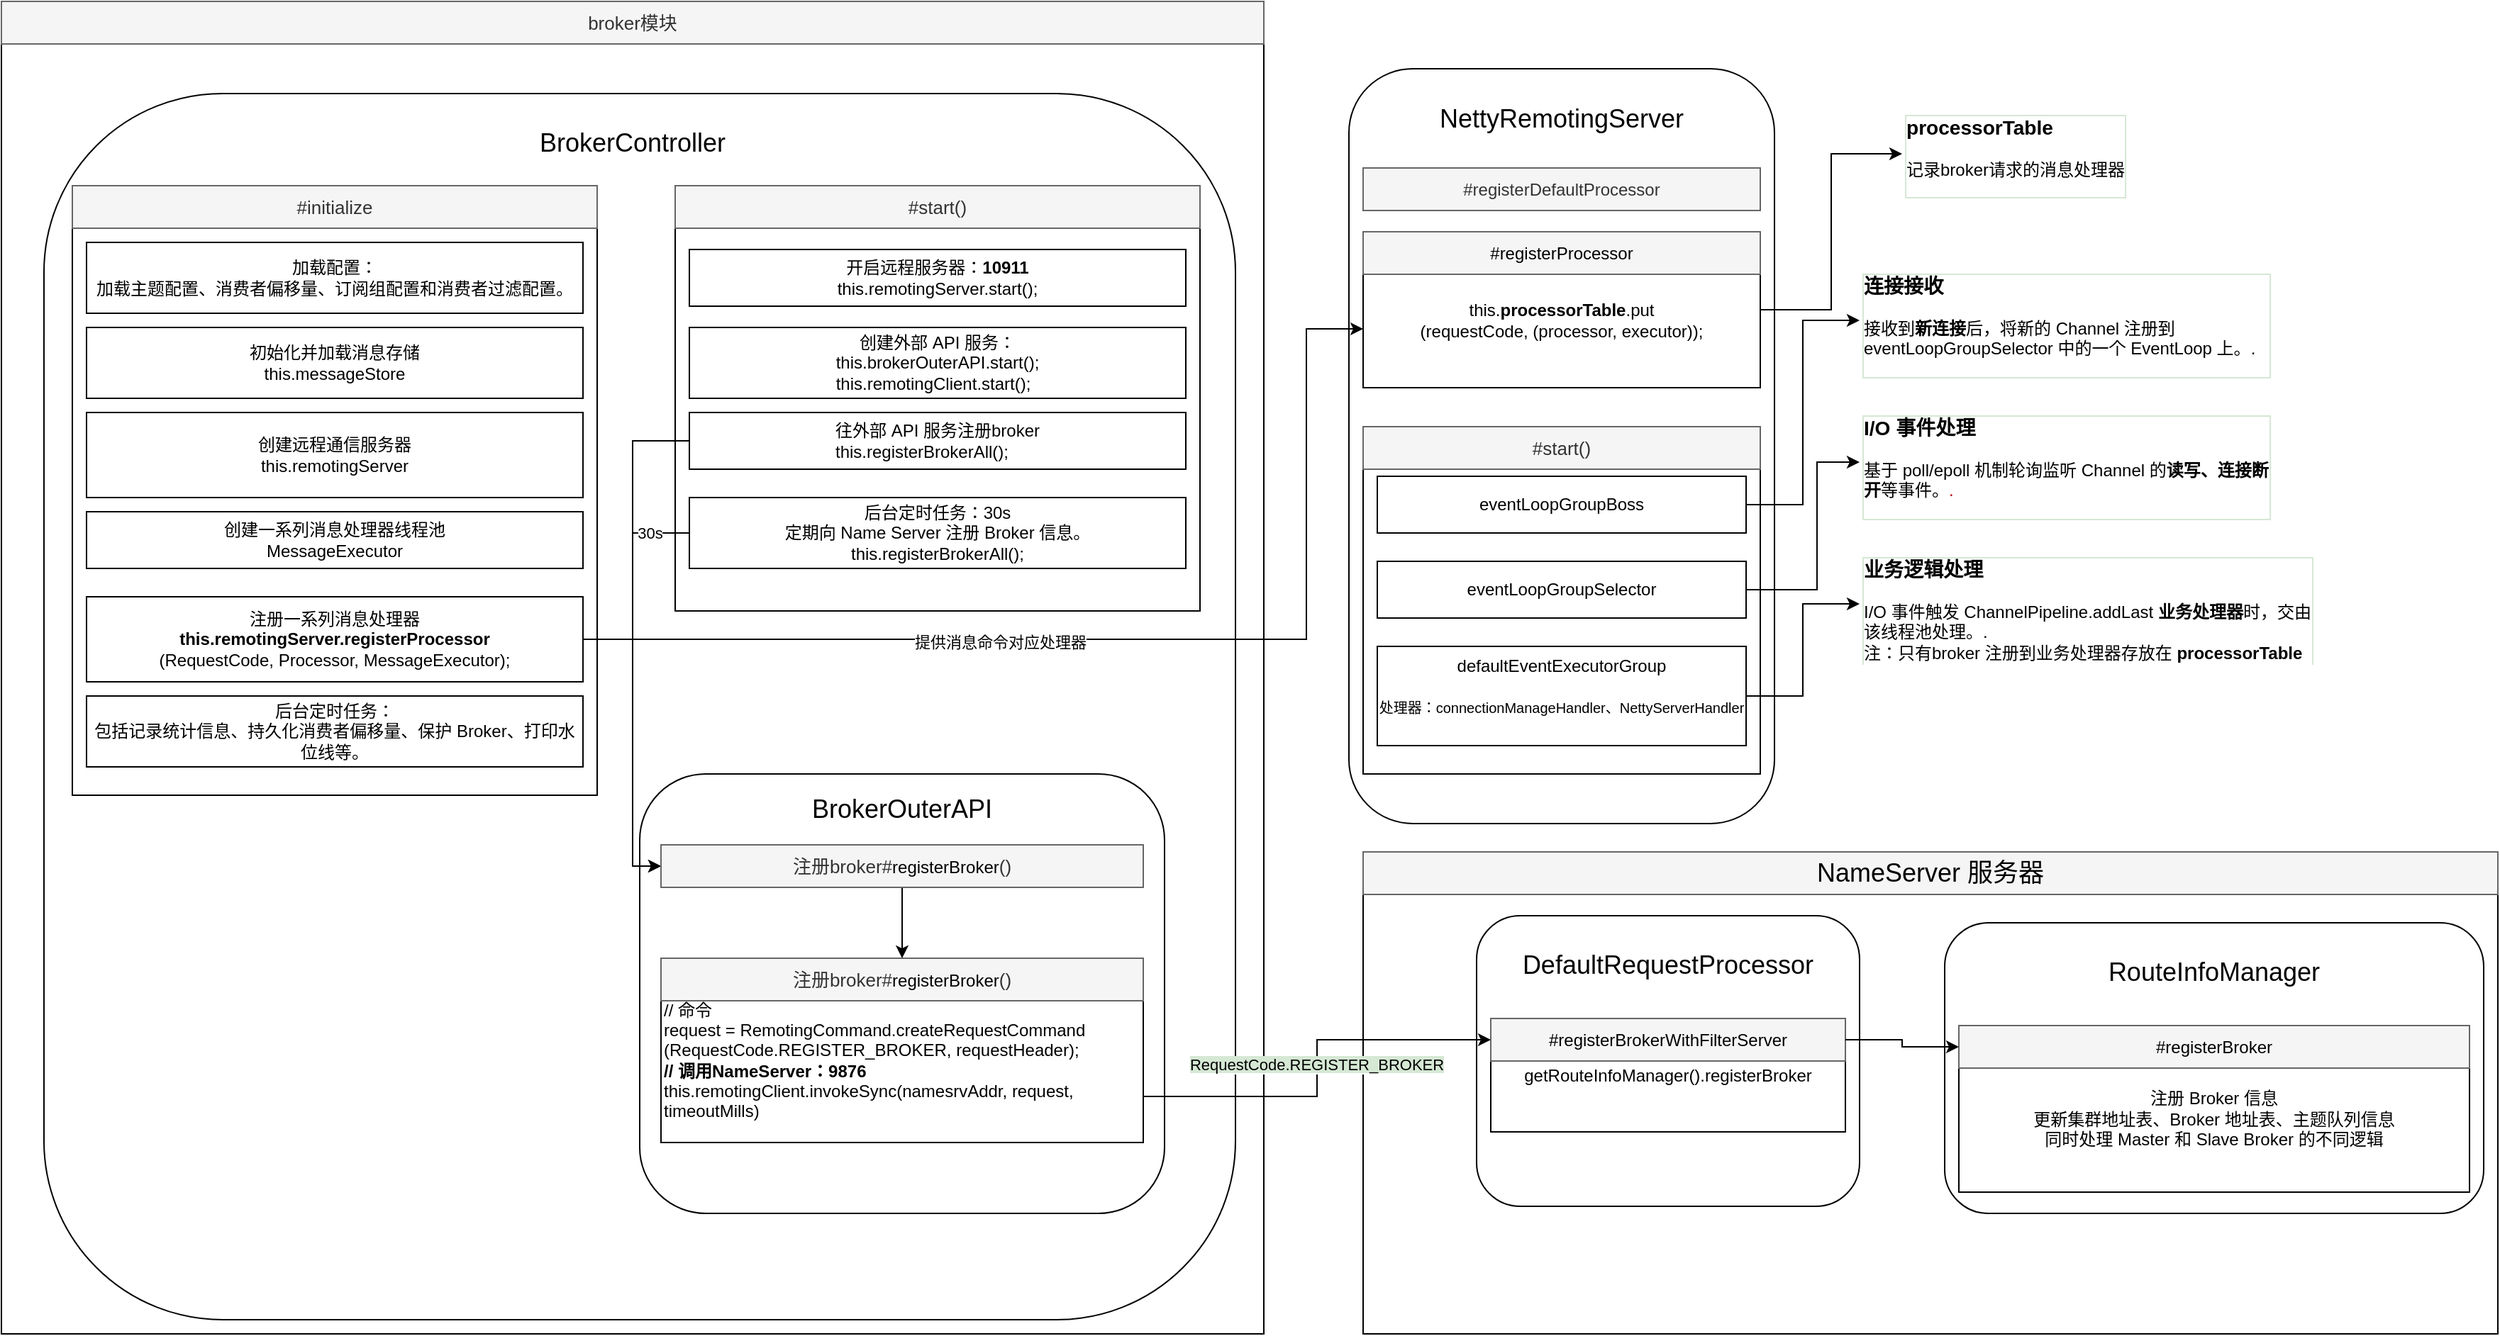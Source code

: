 <mxfile version="28.0.5">
  <diagram id="Eys0XsjKiKcDp_Y2fm7s" name="第 1 页">
    <mxGraphModel dx="2066" dy="1111" grid="1" gridSize="10" guides="1" tooltips="1" connect="1" arrows="0" fold="1" page="1" pageScale="1" pageWidth="3300" pageHeight="4681" math="0" shadow="0">
      <root>
        <mxCell id="0" />
        <mxCell id="1" parent="0" />
        <mxCell id="eET4ICUnmijQ7LKeNfcv-2" value="" style="rounded=0;whiteSpace=wrap;html=1;" parent="1" vertex="1">
          <mxGeometry x="140" y="20" width="890" height="940" as="geometry" />
        </mxCell>
        <mxCell id="eET4ICUnmijQ7LKeNfcv-3" value="&lt;span style=&quot;font-size: 13px;&quot;&gt;broker模块&lt;/span&gt;" style="text;html=1;align=center;verticalAlign=middle;whiteSpace=wrap;rounded=0;labelBackgroundColor=none;textShadow=0;fillColor=#f5f5f5;fontColor=#333333;strokeColor=#666666;" parent="1" vertex="1">
          <mxGeometry x="140" y="20" width="890" height="30" as="geometry" />
        </mxCell>
        <mxCell id="eET4ICUnmijQ7LKeNfcv-4" value="" style="rounded=1;whiteSpace=wrap;html=1;" parent="1" vertex="1">
          <mxGeometry x="170" y="85" width="840" height="865" as="geometry" />
        </mxCell>
        <mxCell id="eET4ICUnmijQ7LKeNfcv-5" value="" style="rounded=0;whiteSpace=wrap;html=1;" parent="1" vertex="1">
          <mxGeometry x="190" y="150" width="370" height="430" as="geometry" />
        </mxCell>
        <mxCell id="eET4ICUnmijQ7LKeNfcv-6" value="&lt;div&gt;加载配置：&lt;br&gt;加载主题配置、消费者偏移量、订阅组配置和消费者过滤配置。&lt;/div&gt;" style="rounded=0;whiteSpace=wrap;html=1;" parent="1" vertex="1">
          <mxGeometry x="200" y="190" width="350" height="50" as="geometry" />
        </mxCell>
        <mxCell id="eET4ICUnmijQ7LKeNfcv-7" value="&lt;span style=&quot;font-size: 18px;&quot;&gt;BrokerController&lt;/span&gt;" style="text;html=1;align=center;verticalAlign=middle;whiteSpace=wrap;rounded=0;" parent="1" vertex="1">
          <mxGeometry x="480" y="105" width="210" height="30" as="geometry" />
        </mxCell>
        <mxCell id="eET4ICUnmijQ7LKeNfcv-8" value="&lt;div&gt;初始化并加载消息存储&lt;/div&gt;&lt;div style=&quot;&quot;&gt;&lt;div style=&quot;&quot;&gt;this.messageStore&lt;/div&gt;&lt;/div&gt;" style="rounded=0;whiteSpace=wrap;html=1;align=center;verticalAlign=middle;" parent="1" vertex="1">
          <mxGeometry x="200" y="250" width="350" height="50" as="geometry" />
        </mxCell>
        <mxCell id="eET4ICUnmijQ7LKeNfcv-9" value="&lt;span style=&quot;background-color: transparent;&quot;&gt;创建远程通信服务器&lt;br&gt;this.remotingServer&lt;br&gt;&lt;/span&gt;" style="rounded=0;whiteSpace=wrap;html=1;" parent="1" vertex="1">
          <mxGeometry x="200" y="310" width="350" height="60" as="geometry" />
        </mxCell>
        <mxCell id="eET4ICUnmijQ7LKeNfcv-11" value="" style="rounded=1;whiteSpace=wrap;html=1;" parent="1" vertex="1">
          <mxGeometry x="1090" y="67.5" width="300" height="532.5" as="geometry" />
        </mxCell>
        <mxCell id="eET4ICUnmijQ7LKeNfcv-12" value="&lt;span style=&quot;font-size: 18px;&quot;&gt;NettyRemotingServer&lt;/span&gt;" style="text;html=1;align=center;verticalAlign=middle;whiteSpace=wrap;rounded=0;" parent="1" vertex="1">
          <mxGeometry x="1150" y="77.5" width="180" height="50" as="geometry" />
        </mxCell>
        <mxCell id="eET4ICUnmijQ7LKeNfcv-13" value="#registerDefaultProcessor" style="rounded=0;whiteSpace=wrap;html=1;align=center;labelBackgroundColor=none;fillColor=#f5f5f5;fontColor=#333333;strokeColor=#666666;" parent="1" vertex="1">
          <mxGeometry x="1100" y="137.5" width="280" height="30" as="geometry" />
        </mxCell>
        <mxCell id="eET4ICUnmijQ7LKeNfcv-16" value="&lt;div&gt;&lt;span style=&quot;background-color: transparent;&quot;&gt;后台定时任务：&lt;br&gt;包括记录统计信息、持久化消费者偏移量、保护 Broker、打印水位线等。&lt;/span&gt;&lt;/div&gt;" style="rounded=0;whiteSpace=wrap;html=1;" parent="1" vertex="1">
          <mxGeometry x="200" y="510" width="350" height="50" as="geometry" />
        </mxCell>
        <mxCell id="eET4ICUnmijQ7LKeNfcv-17" value="" style="rounded=1;whiteSpace=wrap;html=1;" parent="1" vertex="1">
          <mxGeometry x="590" y="565" width="370" height="310" as="geometry" />
        </mxCell>
        <mxCell id="eET4ICUnmijQ7LKeNfcv-20" value="&lt;span style=&quot;font-size: 18px;&quot;&gt;BrokerOuterAPI&lt;/span&gt;" style="text;html=1;align=center;verticalAlign=middle;whiteSpace=wrap;rounded=0;" parent="1" vertex="1">
          <mxGeometry x="590" y="565" width="370" height="50" as="geometry" />
        </mxCell>
        <mxCell id="eET4ICUnmijQ7LKeNfcv-22" value="&lt;span style=&quot;font-size: 13px;&quot;&gt;#initialize&lt;/span&gt;" style="text;html=1;align=center;verticalAlign=middle;whiteSpace=wrap;rounded=0;labelBackgroundColor=none;textShadow=0;fillColor=#f5f5f5;fontColor=#333333;strokeColor=#666666;" parent="1" vertex="1">
          <mxGeometry x="190" y="150" width="370" height="30" as="geometry" />
        </mxCell>
        <mxCell id="eET4ICUnmijQ7LKeNfcv-23" value="" style="rounded=0;whiteSpace=wrap;html=1;" parent="1" vertex="1">
          <mxGeometry x="615" y="150" width="370" height="300" as="geometry" />
        </mxCell>
        <mxCell id="eET4ICUnmijQ7LKeNfcv-24" value="&lt;span style=&quot;font-size: 13px;&quot;&gt;#start()&lt;/span&gt;" style="text;html=1;align=center;verticalAlign=middle;whiteSpace=wrap;rounded=0;labelBackgroundColor=none;textShadow=0;fillColor=#f5f5f5;fontColor=#333333;strokeColor=#666666;" parent="1" vertex="1">
          <mxGeometry x="615" y="150" width="370" height="30" as="geometry" />
        </mxCell>
        <mxCell id="eET4ICUnmijQ7LKeNfcv-25" value="开启远程服务器：&lt;b&gt;10911&lt;/b&gt;&lt;br&gt;&lt;div style=&quot;text-align: left;&quot;&gt;&lt;span style=&quot;background-color: transparent;&quot;&gt;this.remotingServer.start();&lt;/span&gt;&lt;/div&gt;" style="rounded=0;whiteSpace=wrap;html=1;" parent="1" vertex="1">
          <mxGeometry x="625" y="195" width="350" height="40" as="geometry" />
        </mxCell>
        <mxCell id="eET4ICUnmijQ7LKeNfcv-27" value="" style="rounded=0;whiteSpace=wrap;html=1;" parent="1" vertex="1">
          <mxGeometry x="1100" y="320" width="280" height="245" as="geometry" />
        </mxCell>
        <mxCell id="eET4ICUnmijQ7LKeNfcv-28" value="&lt;span style=&quot;font-size: 13px;&quot;&gt;#start()&lt;/span&gt;" style="text;html=1;align=center;verticalAlign=middle;whiteSpace=wrap;rounded=0;labelBackgroundColor=none;textShadow=0;fillColor=#f5f5f5;fontColor=#333333;strokeColor=#666666;" parent="1" vertex="1">
          <mxGeometry x="1100" y="320" width="280" height="30" as="geometry" />
        </mxCell>
        <mxCell id="eET4ICUnmijQ7LKeNfcv-29" style="edgeStyle=orthogonalEdgeStyle;rounded=0;orthogonalLoop=1;jettySize=auto;html=1;entryX=0;entryY=0.5;entryDx=0;entryDy=0;" parent="1" source="eET4ICUnmijQ7LKeNfcv-30" target="eET4ICUnmijQ7LKeNfcv-31" edge="1">
          <mxGeometry relative="1" as="geometry" />
        </mxCell>
        <mxCell id="eET4ICUnmijQ7LKeNfcv-30" value="eventLoopGroupBoss" style="rounded=0;whiteSpace=wrap;html=1;" parent="1" vertex="1">
          <mxGeometry x="1110" y="355" width="260" height="40" as="geometry" />
        </mxCell>
        <mxCell id="eET4ICUnmijQ7LKeNfcv-31" value="&lt;h3 style=&quot;margin-top: 0px;&quot;&gt;连接接收&lt;/h3&gt;&lt;p&gt;&lt;span style=&quot;background-color: transparent; color: light-dark(rgb(0, 0, 0), rgb(255, 255, 255));&quot;&gt;接收到&lt;b&gt;新连接&lt;/b&gt;后，将新的 Channel 注册到 eventLoopGroupSelector 中的一个 EventLoop 上。&lt;/span&gt;&lt;span style=&quot;background-color: transparent; color: light-dark(rgb(0, 0, 0), rgb(255, 255, 255));&quot;&gt;.&lt;/span&gt;&lt;/p&gt;" style="text;html=1;whiteSpace=wrap;overflow=hidden;rounded=0;labelBorderColor=#D5E8D4;" parent="1" vertex="1">
          <mxGeometry x="1450" y="205" width="290" height="80" as="geometry" />
        </mxCell>
        <mxCell id="eET4ICUnmijQ7LKeNfcv-32" style="edgeStyle=orthogonalEdgeStyle;rounded=0;orthogonalLoop=1;jettySize=auto;html=1;entryX=0;entryY=0.5;entryDx=0;entryDy=0;" parent="1" source="eET4ICUnmijQ7LKeNfcv-33" target="eET4ICUnmijQ7LKeNfcv-36" edge="1">
          <mxGeometry relative="1" as="geometry">
            <mxPoint x="1430" y="395" as="targetPoint" />
            <Array as="points">
              <mxPoint x="1420" y="435" />
              <mxPoint x="1420" y="345" />
            </Array>
          </mxGeometry>
        </mxCell>
        <mxCell id="eET4ICUnmijQ7LKeNfcv-33" value="eventLoopGroupSelector" style="rounded=0;whiteSpace=wrap;html=1;" parent="1" vertex="1">
          <mxGeometry x="1110" y="415" width="260" height="40" as="geometry" />
        </mxCell>
        <mxCell id="eET4ICUnmijQ7LKeNfcv-34" style="edgeStyle=orthogonalEdgeStyle;rounded=0;orthogonalLoop=1;jettySize=auto;html=1;entryX=0;entryY=0.5;entryDx=0;entryDy=0;" parent="1" source="eET4ICUnmijQ7LKeNfcv-35" target="eET4ICUnmijQ7LKeNfcv-37" edge="1">
          <mxGeometry relative="1" as="geometry" />
        </mxCell>
        <mxCell id="eET4ICUnmijQ7LKeNfcv-35" value="defaultEventExecutorGroup&lt;br&gt;&lt;br&gt;&lt;font style=&quot;font-size: 10px;&quot;&gt;处理器：connectionManageHandler、NettyServerHandler&lt;/font&gt;" style="rounded=0;whiteSpace=wrap;html=1;verticalAlign=top;" parent="1" vertex="1">
          <mxGeometry x="1110" y="475" width="260" height="70" as="geometry" />
        </mxCell>
        <mxCell id="eET4ICUnmijQ7LKeNfcv-36" value="&lt;h3 style=&quot;margin-top: 0px;&quot;&gt;I/O 事件处理&lt;/h3&gt;&lt;p&gt;&lt;span style=&quot;background-color: transparent;&quot;&gt;基于 poll/epoll 机制轮询监听 Channel 的&lt;b&gt;读写、连接断开&lt;/b&gt;等事件。&lt;font color=&quot;rgba(0, 0, 0, 0)&quot;&gt;.&lt;/font&gt;&lt;/span&gt;&lt;/p&gt;" style="text;html=1;whiteSpace=wrap;overflow=hidden;rounded=0;labelBorderColor=#D5E8D4;" parent="1" vertex="1">
          <mxGeometry x="1450" y="305" width="290" height="80" as="geometry" />
        </mxCell>
        <mxCell id="eET4ICUnmijQ7LKeNfcv-37" value="&lt;h3 style=&quot;margin-top: 0px;&quot;&gt;业务逻辑处理&lt;/h3&gt;&lt;p&gt;&lt;span style=&quot;background-color: transparent;&quot;&gt;I/O 事件触发&amp;nbsp;&lt;/span&gt;&lt;span style=&quot;background-color: transparent;&quot;&gt;ChannelPipeline.addLast &lt;b&gt;业务处理器&lt;/b&gt;时，交由该线程池处理&lt;/span&gt;&lt;span style=&quot;background-color: transparent; color: light-dark(rgb(0, 0, 0), rgb(255, 255, 255));&quot;&gt;。&lt;/span&gt;&lt;font style=&quot;background-color: transparent;&quot;&gt;.&lt;br&gt;注：只有broker 注册到业务处理器存放在 &lt;b&gt;processorTable&lt;/b&gt;&lt;/font&gt;&lt;/p&gt;" style="text;html=1;whiteSpace=wrap;overflow=hidden;rounded=0;labelBorderColor=#D5E8D4;" parent="1" vertex="1">
          <mxGeometry x="1450" y="405" width="320" height="80" as="geometry" />
        </mxCell>
        <mxCell id="JuXulwrUQDD9TJNH97vn-1" value="&lt;span style=&quot;background-color: transparent;&quot;&gt;创建一系列消息处理器线程池&lt;br&gt;MessageExecutor&lt;/span&gt;" style="rounded=0;whiteSpace=wrap;html=1;" parent="1" vertex="1">
          <mxGeometry x="200" y="380" width="350" height="40" as="geometry" />
        </mxCell>
        <mxCell id="JuXulwrUQDD9TJNH97vn-2" value="&lt;span style=&quot;background-color: transparent;&quot;&gt;注册一系列消息处理器&lt;br&gt;&lt;b&gt;this.remotingServer.registerProcessor&lt;/b&gt;&lt;br&gt;(RequestCode, Processor, MessageExecutor);&lt;/span&gt;" style="rounded=0;whiteSpace=wrap;html=1;" parent="1" vertex="1">
          <mxGeometry x="200" y="440" width="350" height="60" as="geometry" />
        </mxCell>
        <mxCell id="JuXulwrUQDD9TJNH97vn-16" style="edgeStyle=orthogonalEdgeStyle;rounded=0;orthogonalLoop=1;jettySize=auto;html=1;exitX=1;exitY=0.5;exitDx=0;exitDy=0;entryX=0;entryY=0.5;entryDx=0;entryDy=0;" parent="1" source="JuXulwrUQDD9TJNH97vn-9" target="JuXulwrUQDD9TJNH97vn-15" edge="1">
          <mxGeometry relative="1" as="geometry" />
        </mxCell>
        <mxCell id="JuXulwrUQDD9TJNH97vn-9" value="&lt;br&gt;this.&lt;b&gt;processorTable&lt;/b&gt;.put&lt;br&gt;(requestCode, (processor, executor));" style="rounded=0;whiteSpace=wrap;html=1;" parent="1" vertex="1">
          <mxGeometry x="1100" y="182.5" width="280" height="110" as="geometry" />
        </mxCell>
        <mxCell id="JuXulwrUQDD9TJNH97vn-10" value="&lt;span style=&quot;color: rgb(0, 0, 0);&quot;&gt;#registerProcessor&lt;/span&gt;" style="text;html=1;align=center;verticalAlign=middle;whiteSpace=wrap;rounded=0;labelBackgroundColor=none;textShadow=0;fillColor=#f5f5f5;fontColor=#333333;strokeColor=#666666;" parent="1" vertex="1">
          <mxGeometry x="1100" y="182.5" width="280" height="30" as="geometry" />
        </mxCell>
        <mxCell id="JuXulwrUQDD9TJNH97vn-11" value="创建外部 API 服务：&lt;br&gt;&lt;div style=&quot;text-align: left;&quot;&gt;this.brokerOuterAPI.start();&lt;br&gt;this.remotingClient.start();&lt;/div&gt;" style="rounded=0;whiteSpace=wrap;html=1;" parent="1" vertex="1">
          <mxGeometry x="625" y="250" width="350" height="50" as="geometry" />
        </mxCell>
        <mxCell id="JuXulwrUQDD9TJNH97vn-28" style="edgeStyle=orthogonalEdgeStyle;rounded=0;orthogonalLoop=1;jettySize=auto;html=1;exitX=0;exitY=0.5;exitDx=0;exitDy=0;entryX=0;entryY=0.5;entryDx=0;entryDy=0;" parent="1" source="JuXulwrUQDD9TJNH97vn-12" target="JuXulwrUQDD9TJNH97vn-18" edge="1">
          <mxGeometry relative="1" as="geometry" />
        </mxCell>
        <mxCell id="JuXulwrUQDD9TJNH97vn-12" value="往外部 API 服务注册broker&lt;br&gt;&lt;div style=&quot;text-align: left;&quot;&gt;this.registerBrokerAll();&lt;/div&gt;" style="rounded=0;whiteSpace=wrap;html=1;" parent="1" vertex="1">
          <mxGeometry x="625" y="310" width="350" height="40" as="geometry" />
        </mxCell>
        <mxCell id="JuXulwrUQDD9TJNH97vn-13" value="&lt;div&gt;&lt;br&gt;&lt;/div&gt;&lt;div&gt;// 命令&lt;/div&gt;&lt;div&gt;request = RemotingCommand.createRequestCommand&lt;br&gt;(RequestCode.REGISTER_BROKER, requestHeader);&lt;br&gt;&lt;b&gt;// 调用NameServer：9876&lt;/b&gt;&lt;/div&gt;&lt;div&gt;this.remotingClient.invokeSync(namesrvAddr, request, timeoutMills)&lt;/div&gt;" style="rounded=0;whiteSpace=wrap;html=1;align=left;" parent="1" vertex="1">
          <mxGeometry x="605" y="695" width="340" height="130" as="geometry" />
        </mxCell>
        <mxCell id="JuXulwrUQDD9TJNH97vn-14" value="&lt;span style=&quot;font-size: 13px;&quot;&gt;注册broker#&lt;/span&gt;&lt;span style=&quot;color: rgb(0, 0, 0);&quot;&gt;registerBroker&lt;/span&gt;&lt;span style=&quot;font-size: 13px;&quot;&gt;()&lt;/span&gt;" style="text;html=1;align=center;verticalAlign=middle;whiteSpace=wrap;rounded=0;labelBackgroundColor=none;textShadow=0;fillColor=#f5f5f5;fontColor=#333333;strokeColor=#666666;" parent="1" vertex="1">
          <mxGeometry x="605" y="695" width="340" height="30" as="geometry" />
        </mxCell>
        <mxCell id="JuXulwrUQDD9TJNH97vn-15" value="&lt;h3 style=&quot;margin-top: 0px;&quot;&gt;processorTable&lt;/h3&gt;&lt;p&gt;记录broker请求的消息处理器&lt;/p&gt;" style="text;html=1;whiteSpace=wrap;overflow=hidden;rounded=0;labelBorderColor=#D5E8D4;" parent="1" vertex="1">
          <mxGeometry x="1480" y="92.5" width="190" height="70" as="geometry" />
        </mxCell>
        <mxCell id="JuXulwrUQDD9TJNH97vn-29" style="edgeStyle=orthogonalEdgeStyle;rounded=0;orthogonalLoop=1;jettySize=auto;html=1;exitX=0;exitY=0.5;exitDx=0;exitDy=0;entryX=0;entryY=0.5;entryDx=0;entryDy=0;" parent="1" source="JuXulwrUQDD9TJNH97vn-17" target="JuXulwrUQDD9TJNH97vn-18" edge="1">
          <mxGeometry relative="1" as="geometry" />
        </mxCell>
        <mxCell id="JuXulwrUQDD9TJNH97vn-30" value="30s" style="edgeLabel;html=1;align=center;verticalAlign=middle;resizable=0;points=[];" parent="JuXulwrUQDD9TJNH97vn-29" vertex="1" connectable="0">
          <mxGeometry x="-0.81" relative="1" as="geometry">
            <mxPoint as="offset" />
          </mxGeometry>
        </mxCell>
        <mxCell id="JuXulwrUQDD9TJNH97vn-17" value="&lt;span style=&quot;background-color: transparent;&quot;&gt;后台定时任务：30s&lt;br&gt;定期向 Name Server 注册 Broker 信息。&lt;br&gt;&lt;/span&gt;&lt;span style=&quot;text-align: left;&quot;&gt;this.registerBrokerAll();&lt;/span&gt;&lt;span style=&quot;background-color: transparent;&quot;&gt;&lt;/span&gt;" style="rounded=0;whiteSpace=wrap;html=1;" parent="1" vertex="1">
          <mxGeometry x="625" y="370" width="350" height="50" as="geometry" />
        </mxCell>
        <mxCell id="JuXulwrUQDD9TJNH97vn-19" style="edgeStyle=orthogonalEdgeStyle;rounded=0;orthogonalLoop=1;jettySize=auto;html=1;exitX=0.5;exitY=1;exitDx=0;exitDy=0;entryX=0.5;entryY=0;entryDx=0;entryDy=0;" parent="1" source="JuXulwrUQDD9TJNH97vn-18" target="JuXulwrUQDD9TJNH97vn-14" edge="1">
          <mxGeometry relative="1" as="geometry" />
        </mxCell>
        <mxCell id="JuXulwrUQDD9TJNH97vn-18" value="&lt;span style=&quot;font-size: 13px;&quot;&gt;注册broker#&lt;/span&gt;&lt;span style=&quot;color: rgb(0, 0, 0);&quot;&gt;registerBroker&lt;/span&gt;&lt;span style=&quot;font-size: 13px;&quot;&gt;()&lt;/span&gt;" style="text;html=1;align=center;verticalAlign=middle;whiteSpace=wrap;rounded=0;labelBackgroundColor=none;textShadow=0;fillColor=#f5f5f5;fontColor=#333333;strokeColor=#666666;" parent="1" vertex="1">
          <mxGeometry x="605" y="615" width="340" height="30" as="geometry" />
        </mxCell>
        <mxCell id="JuXulwrUQDD9TJNH97vn-31" style="edgeStyle=orthogonalEdgeStyle;rounded=0;orthogonalLoop=1;jettySize=auto;html=1;exitX=1;exitY=0.5;exitDx=0;exitDy=0;entryX=0;entryY=0.623;entryDx=0;entryDy=0;entryPerimeter=0;" parent="1" source="JuXulwrUQDD9TJNH97vn-2" target="JuXulwrUQDD9TJNH97vn-9" edge="1">
          <mxGeometry relative="1" as="geometry">
            <Array as="points">
              <mxPoint x="1060" y="470" />
              <mxPoint x="1060" y="251" />
            </Array>
          </mxGeometry>
        </mxCell>
        <mxCell id="JuXulwrUQDD9TJNH97vn-32" value="提供消息命令对应处理器" style="edgeLabel;html=1;align=center;verticalAlign=middle;resizable=0;points=[];" parent="JuXulwrUQDD9TJNH97vn-31" vertex="1" connectable="0">
          <mxGeometry x="-0.235" y="-2" relative="1" as="geometry">
            <mxPoint as="offset" />
          </mxGeometry>
        </mxCell>
        <mxCell id="ERgifHR-ihallLjUEUwf-5" value="" style="rounded=0;whiteSpace=wrap;html=1;" parent="1" vertex="1">
          <mxGeometry x="1100" y="620" width="800" height="340" as="geometry" />
        </mxCell>
        <mxCell id="ERgifHR-ihallLjUEUwf-6" value="&lt;span style=&quot;color: rgb(0, 0, 0); font-size: 18px;&quot;&gt;NameServer 服务器&lt;/span&gt;" style="text;html=1;align=center;verticalAlign=middle;whiteSpace=wrap;rounded=0;labelBackgroundColor=none;textShadow=0;fillColor=#f5f5f5;fontColor=#333333;strokeColor=#666666;" parent="1" vertex="1">
          <mxGeometry x="1100" y="620" width="800" height="30" as="geometry" />
        </mxCell>
        <mxCell id="ERgifHR-ihallLjUEUwf-1" value="" style="rounded=1;whiteSpace=wrap;html=1;" parent="1" vertex="1">
          <mxGeometry x="1180" y="665" width="270" height="205" as="geometry" />
        </mxCell>
        <mxCell id="ERgifHR-ihallLjUEUwf-2" value="&lt;span style=&quot;font-size: 18px;&quot;&gt;DefaultRequestProcessor&lt;/span&gt;" style="text;html=1;align=center;verticalAlign=middle;whiteSpace=wrap;rounded=0;" parent="1" vertex="1">
          <mxGeometry x="1180" y="675" width="270" height="50" as="geometry" />
        </mxCell>
        <mxCell id="ERgifHR-ihallLjUEUwf-3" value="getRouteInfoManager().registerBroker" style="rounded=0;whiteSpace=wrap;html=1;" parent="1" vertex="1">
          <mxGeometry x="1190" y="737.5" width="250" height="80" as="geometry" />
        </mxCell>
        <mxCell id="ERgifHR-ihallLjUEUwf-4" value="&lt;span style=&quot;color: rgb(0, 0, 0);&quot;&gt;#&lt;/span&gt;&lt;span style=&quot;color: rgb(0, 0, 0);&quot;&gt;registerBrokerWithFilterServer&lt;/span&gt;" style="text;html=1;align=center;verticalAlign=middle;whiteSpace=wrap;rounded=0;labelBackgroundColor=none;textShadow=0;fillColor=#f5f5f5;fontColor=#333333;strokeColor=#666666;" parent="1" vertex="1">
          <mxGeometry x="1190" y="737.5" width="250" height="30" as="geometry" />
        </mxCell>
        <mxCell id="ERgifHR-ihallLjUEUwf-12" style="edgeStyle=orthogonalEdgeStyle;rounded=0;orthogonalLoop=1;jettySize=auto;html=1;exitX=1;exitY=0.75;exitDx=0;exitDy=0;" parent="1" source="JuXulwrUQDD9TJNH97vn-13" target="ERgifHR-ihallLjUEUwf-4" edge="1">
          <mxGeometry relative="1" as="geometry" />
        </mxCell>
        <mxCell id="ERgifHR-ihallLjUEUwf-13" value="&lt;span style=&quot;background-color: rgb(213, 232, 212);&quot;&gt;RequestCode.REGISTER_BROKER&lt;/span&gt;" style="edgeLabel;html=1;align=center;verticalAlign=middle;resizable=0;points=[];" parent="ERgifHR-ihallLjUEUwf-12" vertex="1" connectable="0">
          <mxGeometry x="0.018" y="2" relative="1" as="geometry">
            <mxPoint x="1" as="offset" />
          </mxGeometry>
        </mxCell>
        <mxCell id="ERgifHR-ihallLjUEUwf-14" value="" style="rounded=1;whiteSpace=wrap;html=1;" parent="1" vertex="1">
          <mxGeometry x="1510" y="670" width="380" height="205" as="geometry" />
        </mxCell>
        <mxCell id="ERgifHR-ihallLjUEUwf-15" value="&lt;span style=&quot;font-size: 18px;&quot;&gt;RouteInfoManager&lt;/span&gt;" style="text;html=1;align=center;verticalAlign=middle;whiteSpace=wrap;rounded=0;" parent="1" vertex="1">
          <mxGeometry x="1510" y="680" width="380" height="50" as="geometry" />
        </mxCell>
        <mxCell id="ERgifHR-ihallLjUEUwf-16" value="&lt;div&gt;&lt;br&gt;&lt;/div&gt;&lt;div&gt;&lt;span style=&quot;background-color: transparent; color: light-dark(rgb(0, 0, 0), rgb(255, 255, 255));&quot;&gt;注册 Broker 信息&lt;/span&gt;&lt;/div&gt;更新集群地址表、Broker 地址表、主题队列信息&lt;br&gt;同时处理 Master 和 Slave Broker 的不同逻辑" style="rounded=0;whiteSpace=wrap;html=1;" parent="1" vertex="1">
          <mxGeometry x="1520" y="742.5" width="360" height="117.5" as="geometry" />
        </mxCell>
        <mxCell id="ERgifHR-ihallLjUEUwf-17" value="&lt;font color=&quot;#000000&quot;&gt;#registerBroker&lt;/font&gt;" style="text;html=1;align=center;verticalAlign=middle;whiteSpace=wrap;rounded=0;labelBackgroundColor=none;textShadow=0;fillColor=#f5f5f5;fontColor=#333333;strokeColor=#666666;" parent="1" vertex="1">
          <mxGeometry x="1520" y="742.5" width="360" height="30" as="geometry" />
        </mxCell>
        <mxCell id="ERgifHR-ihallLjUEUwf-18" style="edgeStyle=orthogonalEdgeStyle;rounded=0;orthogonalLoop=1;jettySize=auto;html=1;exitX=1;exitY=0.5;exitDx=0;exitDy=0;" parent="1" source="ERgifHR-ihallLjUEUwf-4" target="ERgifHR-ihallLjUEUwf-17" edge="1">
          <mxGeometry relative="1" as="geometry" />
        </mxCell>
      </root>
    </mxGraphModel>
  </diagram>
</mxfile>
